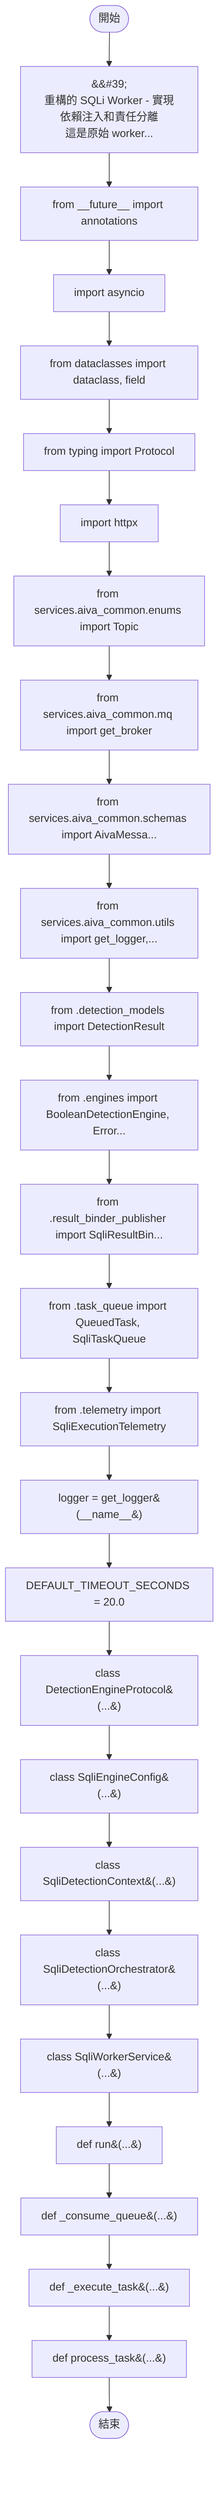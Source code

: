 flowchart TB
    n1([開始])
    n2([結束])
    n3[&amp;&#35;39;\n重構的 SQLi Worker - 實現依賴注入和責任分離\n這是原始 worker...]
    n4[from __future__ import annotations]
    n5[import asyncio]
    n6[from dataclasses import dataclass, field]
    n7[from typing import Protocol]
    n8[import httpx]
    n9[from services.aiva_common.enums import Topic]
    n10[from services.aiva_common.mq import get_broker]
    n11[from services.aiva_common.schemas import AivaMessa...]
    n12[from services.aiva_common.utils import get_logger,...]
    n13[from .detection_models import DetectionResult]
    n14[from .engines import BooleanDetectionEngine, Error...]
    n15[from .result_binder_publisher import SqliResultBin...]
    n16[from .task_queue import QueuedTask, SqliTaskQueue]
    n17[from .telemetry import SqliExecutionTelemetry]
    n18[logger = get_logger&#40;__name__&#41;]
    n19[DEFAULT_TIMEOUT_SECONDS = 20.0]
    n20[class DetectionEngineProtocol&#40;...&#41;]
    n21[class SqliEngineConfig&#40;...&#41;]
    n22[class SqliDetectionContext&#40;...&#41;]
    n23[class SqliDetectionOrchestrator&#40;...&#41;]
    n24[class SqliWorkerService&#40;...&#41;]
    n25[def run&#40;...&#41;]
    n26[def _consume_queue&#40;...&#41;]
    n27[def _execute_task&#40;...&#41;]
    n28[def process_task&#40;...&#41;]
    n1 --> n3
    n3 --> n4
    n4 --> n5
    n5 --> n6
    n6 --> n7
    n7 --> n8
    n8 --> n9
    n9 --> n10
    n10 --> n11
    n11 --> n12
    n12 --> n13
    n13 --> n14
    n14 --> n15
    n15 --> n16
    n16 --> n17
    n17 --> n18
    n18 --> n19
    n19 --> n20
    n20 --> n21
    n21 --> n22
    n22 --> n23
    n23 --> n24
    n24 --> n25
    n25 --> n26
    n26 --> n27
    n27 --> n28
    n28 --> n2